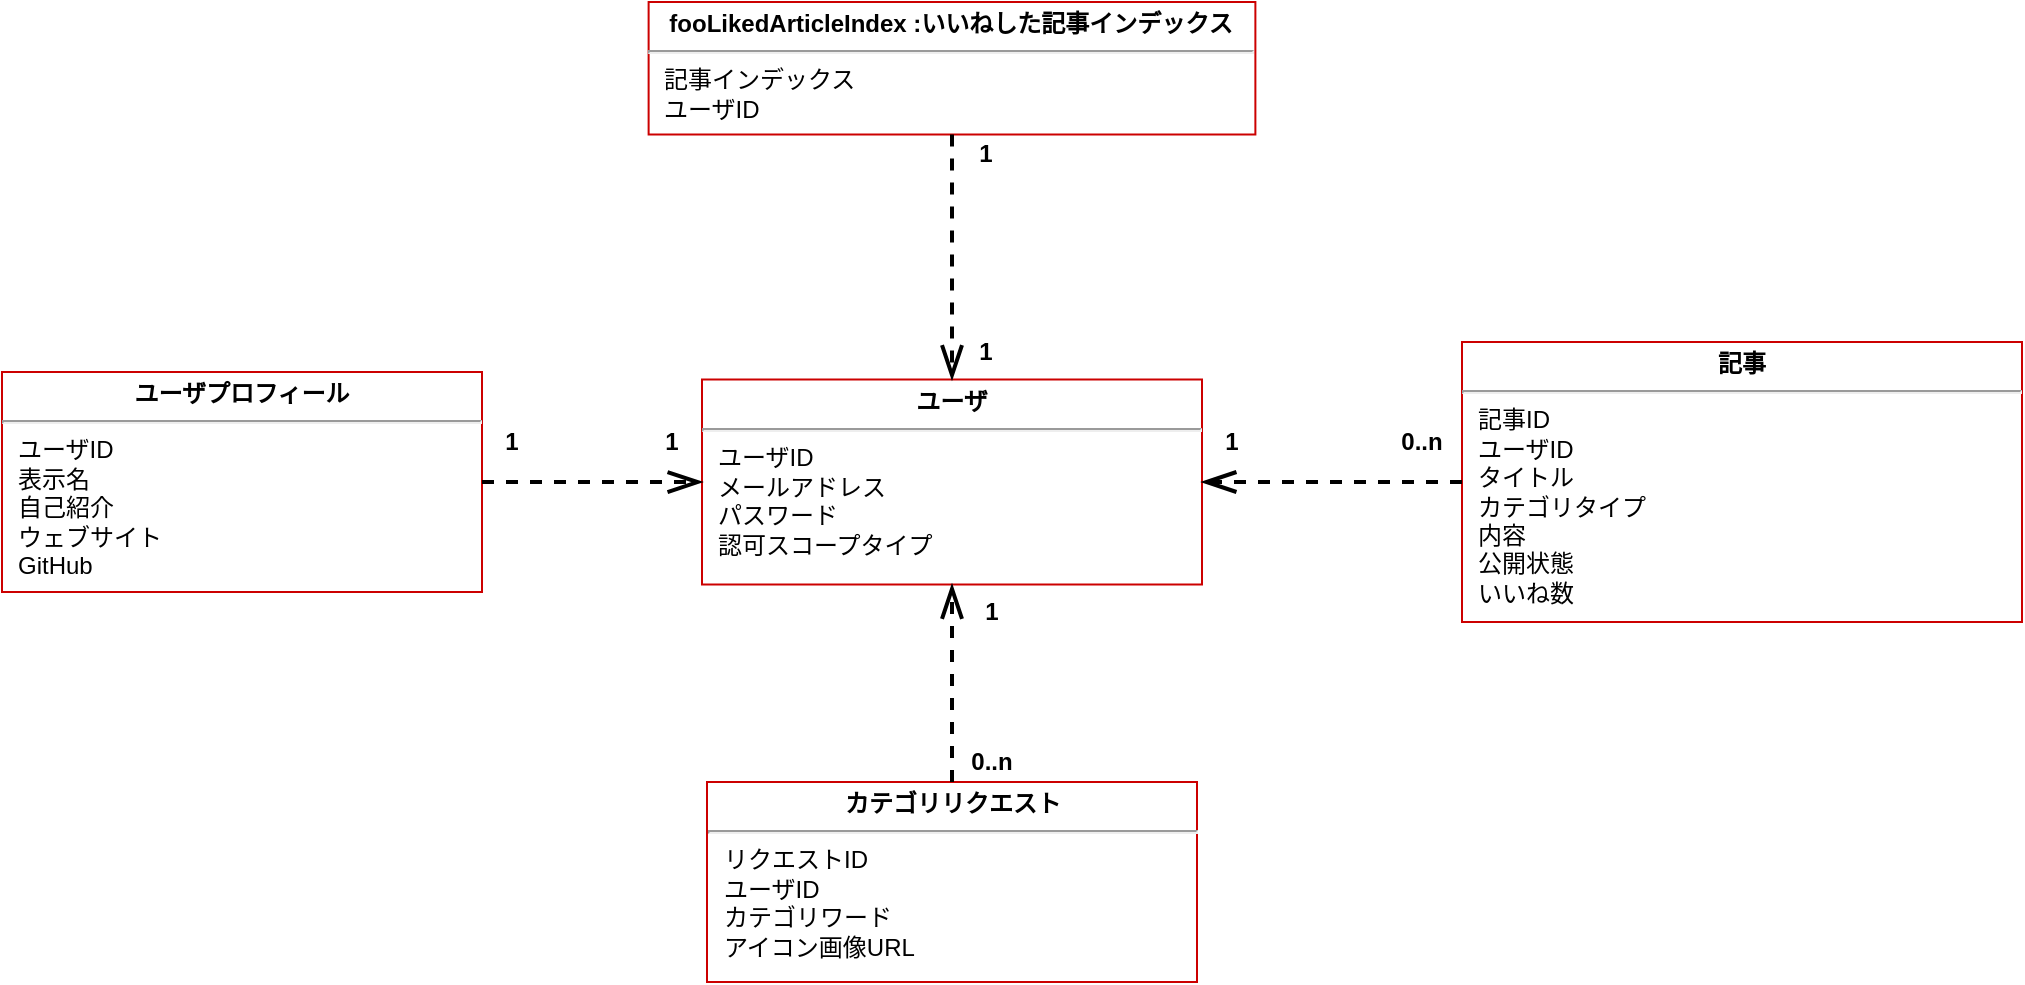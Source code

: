 <mxfile version="13.9.9" type="device"><diagram id="X3vi3-hs3lsCD_gNA7Sy" name="Page-1"><mxGraphModel dx="2249" dy="770" grid="1" gridSize="10" guides="1" tooltips="1" connect="1" arrows="1" fold="1" page="1" pageScale="1" pageWidth="827" pageHeight="1169" math="0" shadow="0"><root><mxCell id="0"/><mxCell id="1" parent="0"/><mxCell id="WOs55y0eOdWH_QCc6oZ6-2" value="&lt;p style=&quot;margin: 4px 0px 0px ; text-align: center&quot;&gt;&lt;b&gt;記事&lt;/b&gt;&lt;/p&gt;&lt;hr&gt;&lt;p style=&quot;margin: 0px 0px 0px 8px&quot;&gt;記事ID&lt;/p&gt;&lt;p style=&quot;margin: 0px 0px 0px 8px&quot;&gt;ユーザID&lt;/p&gt;&lt;p style=&quot;margin: 0px ; margin-left: 8px&quot;&gt;タイトル&lt;br&gt;カテゴリタイプ&lt;br&gt;内容&lt;/p&gt;&lt;p style=&quot;margin: 0px ; margin-left: 8px&quot;&gt;公開状態&lt;/p&gt;&lt;p style=&quot;margin: 0px ; margin-left: 8px&quot;&gt;いいね数&lt;/p&gt;" style="verticalAlign=top;align=left;overflow=fill;fontSize=12;fontFamily=Helvetica;html=1;strokeColor=#CC0000;" parent="1" vertex="1"><mxGeometry x="340" y="460" width="280" height="140" as="geometry"/></mxCell><mxCell id="WOs55y0eOdWH_QCc6oZ6-5" value="&lt;p style=&quot;margin: 4px 0px 0px ; text-align: center&quot;&gt;&lt;b&gt;ユーザ&lt;/b&gt;&lt;/p&gt;&lt;hr&gt;&lt;p style=&quot;margin: 0px ; margin-left: 8px&quot;&gt;ユーザID&lt;/p&gt;&lt;p style=&quot;margin: 0px ; margin-left: 8px&quot;&gt;メールアドレス&lt;br&gt;パスワード&lt;/p&gt;&lt;p style=&quot;margin: 0px ; margin-left: 8px&quot;&gt;認可スコープタイプ&lt;/p&gt;&lt;p style=&quot;margin: 0px ; margin-left: 8px&quot;&gt;&lt;br&gt;&lt;/p&gt;" style="verticalAlign=top;align=left;overflow=fill;fontSize=12;fontFamily=Helvetica;html=1;strokeColor=#CC0000;" parent="1" vertex="1"><mxGeometry x="-40" y="478.75" width="250" height="102.5" as="geometry"/></mxCell><mxCell id="WOs55y0eOdWH_QCc6oZ6-9" value="&lt;p style=&quot;margin: 4px 0px 0px ; text-align: center&quot;&gt;&lt;b&gt;カテゴリリクエスト&lt;/b&gt;&lt;/p&gt;&lt;hr&gt;&lt;p style=&quot;margin: 0px 0px 0px 8px&quot;&gt;リクエストID&lt;/p&gt;&lt;p style=&quot;margin: 0px 0px 0px 8px&quot;&gt;ユーザID&lt;/p&gt;&lt;p style=&quot;margin: 0px 0px 0px 8px&quot;&gt;カテゴリワード&lt;/p&gt;&lt;p style=&quot;margin: 0px 0px 0px 8px&quot;&gt;アイコン画像URL&lt;/p&gt;" style="verticalAlign=top;align=left;overflow=fill;fontSize=12;fontFamily=Helvetica;html=1;strokeColor=#CC0000;" parent="1" vertex="1"><mxGeometry x="-37.5" y="680" width="245" height="100" as="geometry"/></mxCell><mxCell id="WOs55y0eOdWH_QCc6oZ6-13" value="&lt;p style=&quot;margin: 4px 0px 0px ; text-align: center&quot;&gt;&lt;b&gt;ユーザプロフィール&lt;/b&gt;&lt;/p&gt;&lt;hr&gt;&lt;p style=&quot;margin: 0px 0px 0px 8px&quot;&gt;ユーザID&lt;/p&gt;&lt;p style=&quot;margin: 0px 0px 0px 8px&quot;&gt;表示名&lt;/p&gt;&lt;p style=&quot;margin: 0px 0px 0px 8px&quot;&gt;自己紹介&lt;/p&gt;&lt;p style=&quot;margin: 0px 0px 0px 8px&quot;&gt;ウェブサイト&lt;/p&gt;&lt;p style=&quot;margin: 0px 0px 0px 8px&quot;&gt;GitHub&lt;/p&gt;&lt;p style=&quot;margin: 0px 0px 0px 8px&quot;&gt;&lt;br&gt;&lt;/p&gt;" style="verticalAlign=top;align=left;overflow=fill;fontSize=12;fontFamily=Helvetica;html=1;strokeColor=#CC0000;" parent="1" vertex="1"><mxGeometry x="-390" y="475" width="240" height="110" as="geometry"/></mxCell><mxCell id="K1solWQfsoM2W4TBFkb4-17" value="&lt;p style=&quot;margin: 4px 0px 0px ; text-align: center&quot;&gt;&lt;b&gt;fooLikedArticleIndex :いいねした記事インデックス&lt;/b&gt;&lt;/p&gt;&lt;hr&gt;&lt;p style=&quot;margin: 0px 0px 0px 8px&quot;&gt;記事インデックス&lt;/p&gt;&lt;p style=&quot;margin: 0px 0px 0px 8px&quot;&gt;ユーザID&lt;/p&gt;" style="verticalAlign=top;align=left;overflow=fill;fontSize=12;fontFamily=Helvetica;html=1;strokeColor=#CC0000;" vertex="1" parent="1"><mxGeometry x="-66.69" y="290" width="303.38" height="66.25" as="geometry"/></mxCell><mxCell id="K1solWQfsoM2W4TBFkb4-22" value="" style="group" vertex="1" connectable="0" parent="1"><mxGeometry x="210" y="500" width="130" height="30" as="geometry"/></mxCell><mxCell id="gwWeIWiLEP46qUU3LEla-1" style="edgeStyle=orthogonalEdgeStyle;rounded=0;orthogonalLoop=1;jettySize=auto;html=1;entryX=1;entryY=0.5;entryDx=0;entryDy=0;dashed=1;endSize=13;endArrow=openThin;endFill=0;strokeWidth=2;" parent="K1solWQfsoM2W4TBFkb4-22" source="WOs55y0eOdWH_QCc6oZ6-2" target="WOs55y0eOdWH_QCc6oZ6-5" edge="1"><mxGeometry relative="1" as="geometry"/></mxCell><mxCell id="K1solWQfsoM2W4TBFkb4-11" value="0..n" style="text;html=1;strokeColor=none;fillColor=none;align=center;verticalAlign=middle;whiteSpace=wrap;rounded=0;fontStyle=1" vertex="1" parent="K1solWQfsoM2W4TBFkb4-22"><mxGeometry x="90" width="40" height="20" as="geometry"/></mxCell><mxCell id="K1solWQfsoM2W4TBFkb4-12" value="1" style="text;html=1;strokeColor=none;fillColor=none;align=center;verticalAlign=middle;whiteSpace=wrap;rounded=0;fontStyle=1" vertex="1" parent="K1solWQfsoM2W4TBFkb4-22"><mxGeometry width="30" height="20" as="geometry"/></mxCell><mxCell id="K1solWQfsoM2W4TBFkb4-23" value="" style="group" vertex="1" connectable="0" parent="1"><mxGeometry x="87" y="356.25" width="30" height="118.75" as="geometry"/></mxCell><mxCell id="K1solWQfsoM2W4TBFkb4-1" style="edgeStyle=orthogonalEdgeStyle;rounded=0;orthogonalLoop=1;jettySize=auto;html=1;entryX=0.5;entryY=0;entryDx=0;entryDy=0;dashed=1;endSize=13;endArrow=openThin;endFill=0;strokeWidth=2;exitX=0.5;exitY=1;exitDx=0;exitDy=0;" edge="1" parent="K1solWQfsoM2W4TBFkb4-23" source="K1solWQfsoM2W4TBFkb4-17" target="WOs55y0eOdWH_QCc6oZ6-5"><mxGeometry relative="1" as="geometry"><mxPoint x="-2" as="sourcePoint"/></mxGeometry></mxCell><mxCell id="K1solWQfsoM2W4TBFkb4-14" value="1" style="text;html=1;strokeColor=none;fillColor=none;align=center;verticalAlign=middle;whiteSpace=wrap;rounded=0;fontStyle=1" vertex="1" parent="K1solWQfsoM2W4TBFkb4-23"><mxGeometry y="98.75" width="30" height="20" as="geometry"/></mxCell><mxCell id="K1solWQfsoM2W4TBFkb4-18" value="1" style="text;html=1;strokeColor=none;fillColor=none;align=center;verticalAlign=middle;whiteSpace=wrap;rounded=0;fontStyle=1" vertex="1" parent="K1solWQfsoM2W4TBFkb4-23"><mxGeometry width="30" height="20" as="geometry"/></mxCell><mxCell id="K1solWQfsoM2W4TBFkb4-24" value="" style="group" vertex="1" connectable="0" parent="1"><mxGeometry x="-150" y="500" width="110" height="20" as="geometry"/></mxCell><mxCell id="K1solWQfsoM2W4TBFkb4-2" value="" style="edgeStyle=orthogonalEdgeStyle;rounded=0;orthogonalLoop=1;jettySize=auto;html=1;dashed=1;endArrow=openThin;endFill=0;endSize=13;strokeWidth=2;" edge="1" parent="K1solWQfsoM2W4TBFkb4-24" source="WOs55y0eOdWH_QCc6oZ6-13" target="WOs55y0eOdWH_QCc6oZ6-5"><mxGeometry relative="1" as="geometry"/></mxCell><mxCell id="K1solWQfsoM2W4TBFkb4-20" value="1" style="text;html=1;strokeColor=none;fillColor=none;align=center;verticalAlign=middle;whiteSpace=wrap;rounded=0;fontStyle=1" vertex="1" parent="K1solWQfsoM2W4TBFkb4-24"><mxGeometry x="80" width="30" height="20" as="geometry"/></mxCell><mxCell id="K1solWQfsoM2W4TBFkb4-21" value="1" style="text;html=1;strokeColor=none;fillColor=none;align=center;verticalAlign=middle;whiteSpace=wrap;rounded=0;fontStyle=1" vertex="1" parent="K1solWQfsoM2W4TBFkb4-24"><mxGeometry width="30" height="20" as="geometry"/></mxCell><mxCell id="K1solWQfsoM2W4TBFkb4-25" value="" style="group" vertex="1" connectable="0" parent="1"><mxGeometry x="85" y="585" width="40" height="95" as="geometry"/></mxCell><mxCell id="K1solWQfsoM2W4TBFkb4-3" style="edgeStyle=orthogonalEdgeStyle;rounded=0;orthogonalLoop=1;jettySize=auto;html=1;entryX=0.5;entryY=1;entryDx=0;entryDy=0;dashed=1;endArrow=openThin;endFill=0;endSize=13;strokeWidth=2;" edge="1" parent="K1solWQfsoM2W4TBFkb4-25" source="WOs55y0eOdWH_QCc6oZ6-9" target="WOs55y0eOdWH_QCc6oZ6-5"><mxGeometry relative="1" as="geometry"/></mxCell><mxCell id="K1solWQfsoM2W4TBFkb4-16" value="0..n" style="text;html=1;strokeColor=none;fillColor=none;align=center;verticalAlign=middle;whiteSpace=wrap;rounded=0;fontStyle=1" vertex="1" parent="K1solWQfsoM2W4TBFkb4-25"><mxGeometry y="75" width="40" height="20" as="geometry"/></mxCell><mxCell id="K1solWQfsoM2W4TBFkb4-19" value="1" style="text;html=1;strokeColor=none;fillColor=none;align=center;verticalAlign=middle;whiteSpace=wrap;rounded=0;fontStyle=1" vertex="1" parent="K1solWQfsoM2W4TBFkb4-25"><mxGeometry x="5" width="30" height="20" as="geometry"/></mxCell></root></mxGraphModel></diagram></mxfile>